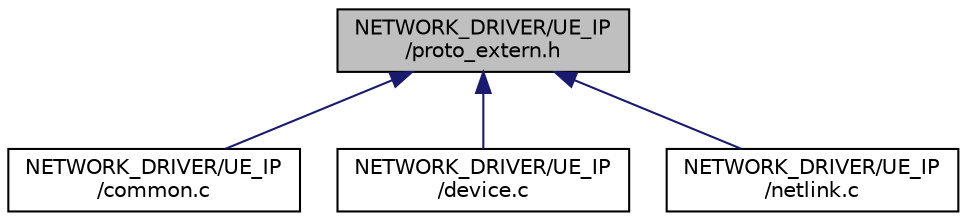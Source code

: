 digraph "NETWORK_DRIVER/UE_IP/proto_extern.h"
{
 // LATEX_PDF_SIZE
  edge [fontname="Helvetica",fontsize="10",labelfontname="Helvetica",labelfontsize="10"];
  node [fontname="Helvetica",fontsize="10",shape=record];
  Node1 [label="NETWORK_DRIVER/UE_IP\l/proto_extern.h",height=0.2,width=0.4,color="black", fillcolor="grey75", style="filled", fontcolor="black",tooltip=" "];
  Node1 -> Node2 [dir="back",color="midnightblue",fontsize="10",style="solid",fontname="Helvetica"];
  Node2 [label="NETWORK_DRIVER/UE_IP\l/common.c",height=0.2,width=0.4,color="black", fillcolor="white", style="filled",URL="$NETWORK__DRIVER_2UE__IP_2common_8c.html",tooltip=" "];
  Node1 -> Node3 [dir="back",color="midnightblue",fontsize="10",style="solid",fontname="Helvetica"];
  Node3 [label="NETWORK_DRIVER/UE_IP\l/device.c",height=0.2,width=0.4,color="black", fillcolor="white", style="filled",URL="$UE__IP_2device_8c.html",tooltip="Networking Device Driver for OpenAirInterface."];
  Node1 -> Node4 [dir="back",color="midnightblue",fontsize="10",style="solid",fontname="Helvetica"];
  Node4 [label="NETWORK_DRIVER/UE_IP\l/netlink.c",height=0.2,width=0.4,color="black", fillcolor="white", style="filled",URL="$UE__IP_2netlink_8c.html",tooltip="establish a netlink"];
}
